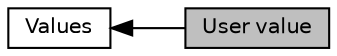 digraph "User value"
{
 // LATEX_PDF_SIZE
  bgcolor="transparent";
  edge [fontname="Helvetica",fontsize="10",labelfontname="Helvetica",labelfontsize="10"];
  node [fontname="Helvetica",fontsize="10",shape="box"];
  rankdir=LR;
  Node1 [label="User value",height=0.2,width=0.4,color="black", fillcolor="grey75", style="filled", fontcolor="black",tooltip="Function in this group pertain to LLVMValueRef instances that descent from llvm::User."];
  Node2 [label="Values",height=0.2,width=0.4,color="black",URL="$group__LLVMCCoreValues.html",tooltip="The bulk of LLVM's object model consists of values, which comprise a very rich type hierarchy."];
  Node2->Node1 [shape=plaintext, dir="back", style="solid"];
}
